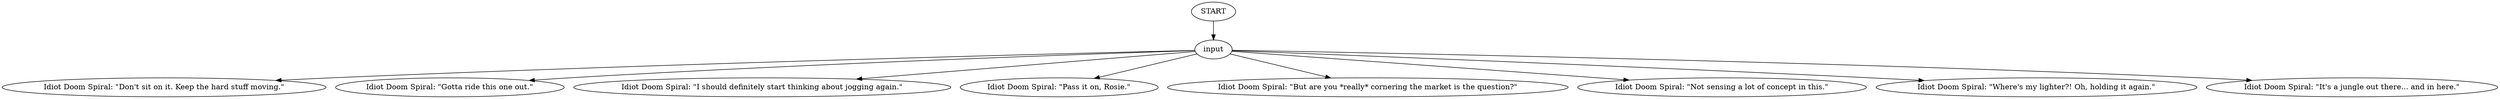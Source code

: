 # VILLAGE / IDIOT barks
# Lines from our very own: IDIOT... *DOOM* SPI-IIIIIIIIIIIRAL!!!!
# ==================================================
digraph G {
	  0 [label="START"];
	  1 [label="input"];
	  3 [label="Idiot Doom Spiral: \"Don't sit on it. Keep the hard stuff moving.\""];
	  4 [label="Idiot Doom Spiral: \"Gotta ride this one out.\""];
	  5 [label="Idiot Doom Spiral: \"I should definitely start thinking about jogging again.\""];
	  6 [label="Idiot Doom Spiral: \"Pass it on, Rosie.\""];
	  7 [label="Idiot Doom Spiral: \"But are you *really* cornering the market is the question?\""];
	  8 [label="Idiot Doom Spiral: \"Not sensing a lot of concept in this.\""];
	  9 [label="Idiot Doom Spiral: \"Where's my lighter?! Oh, holding it again.\""];
	  10 [label="Idiot Doom Spiral: \"It's a jungle out there... and in here.\""];
	  0 -> 1
	  1 -> 3
	  1 -> 4
	  1 -> 5
	  1 -> 6
	  1 -> 7
	  1 -> 8
	  1 -> 9
	  1 -> 10
}

